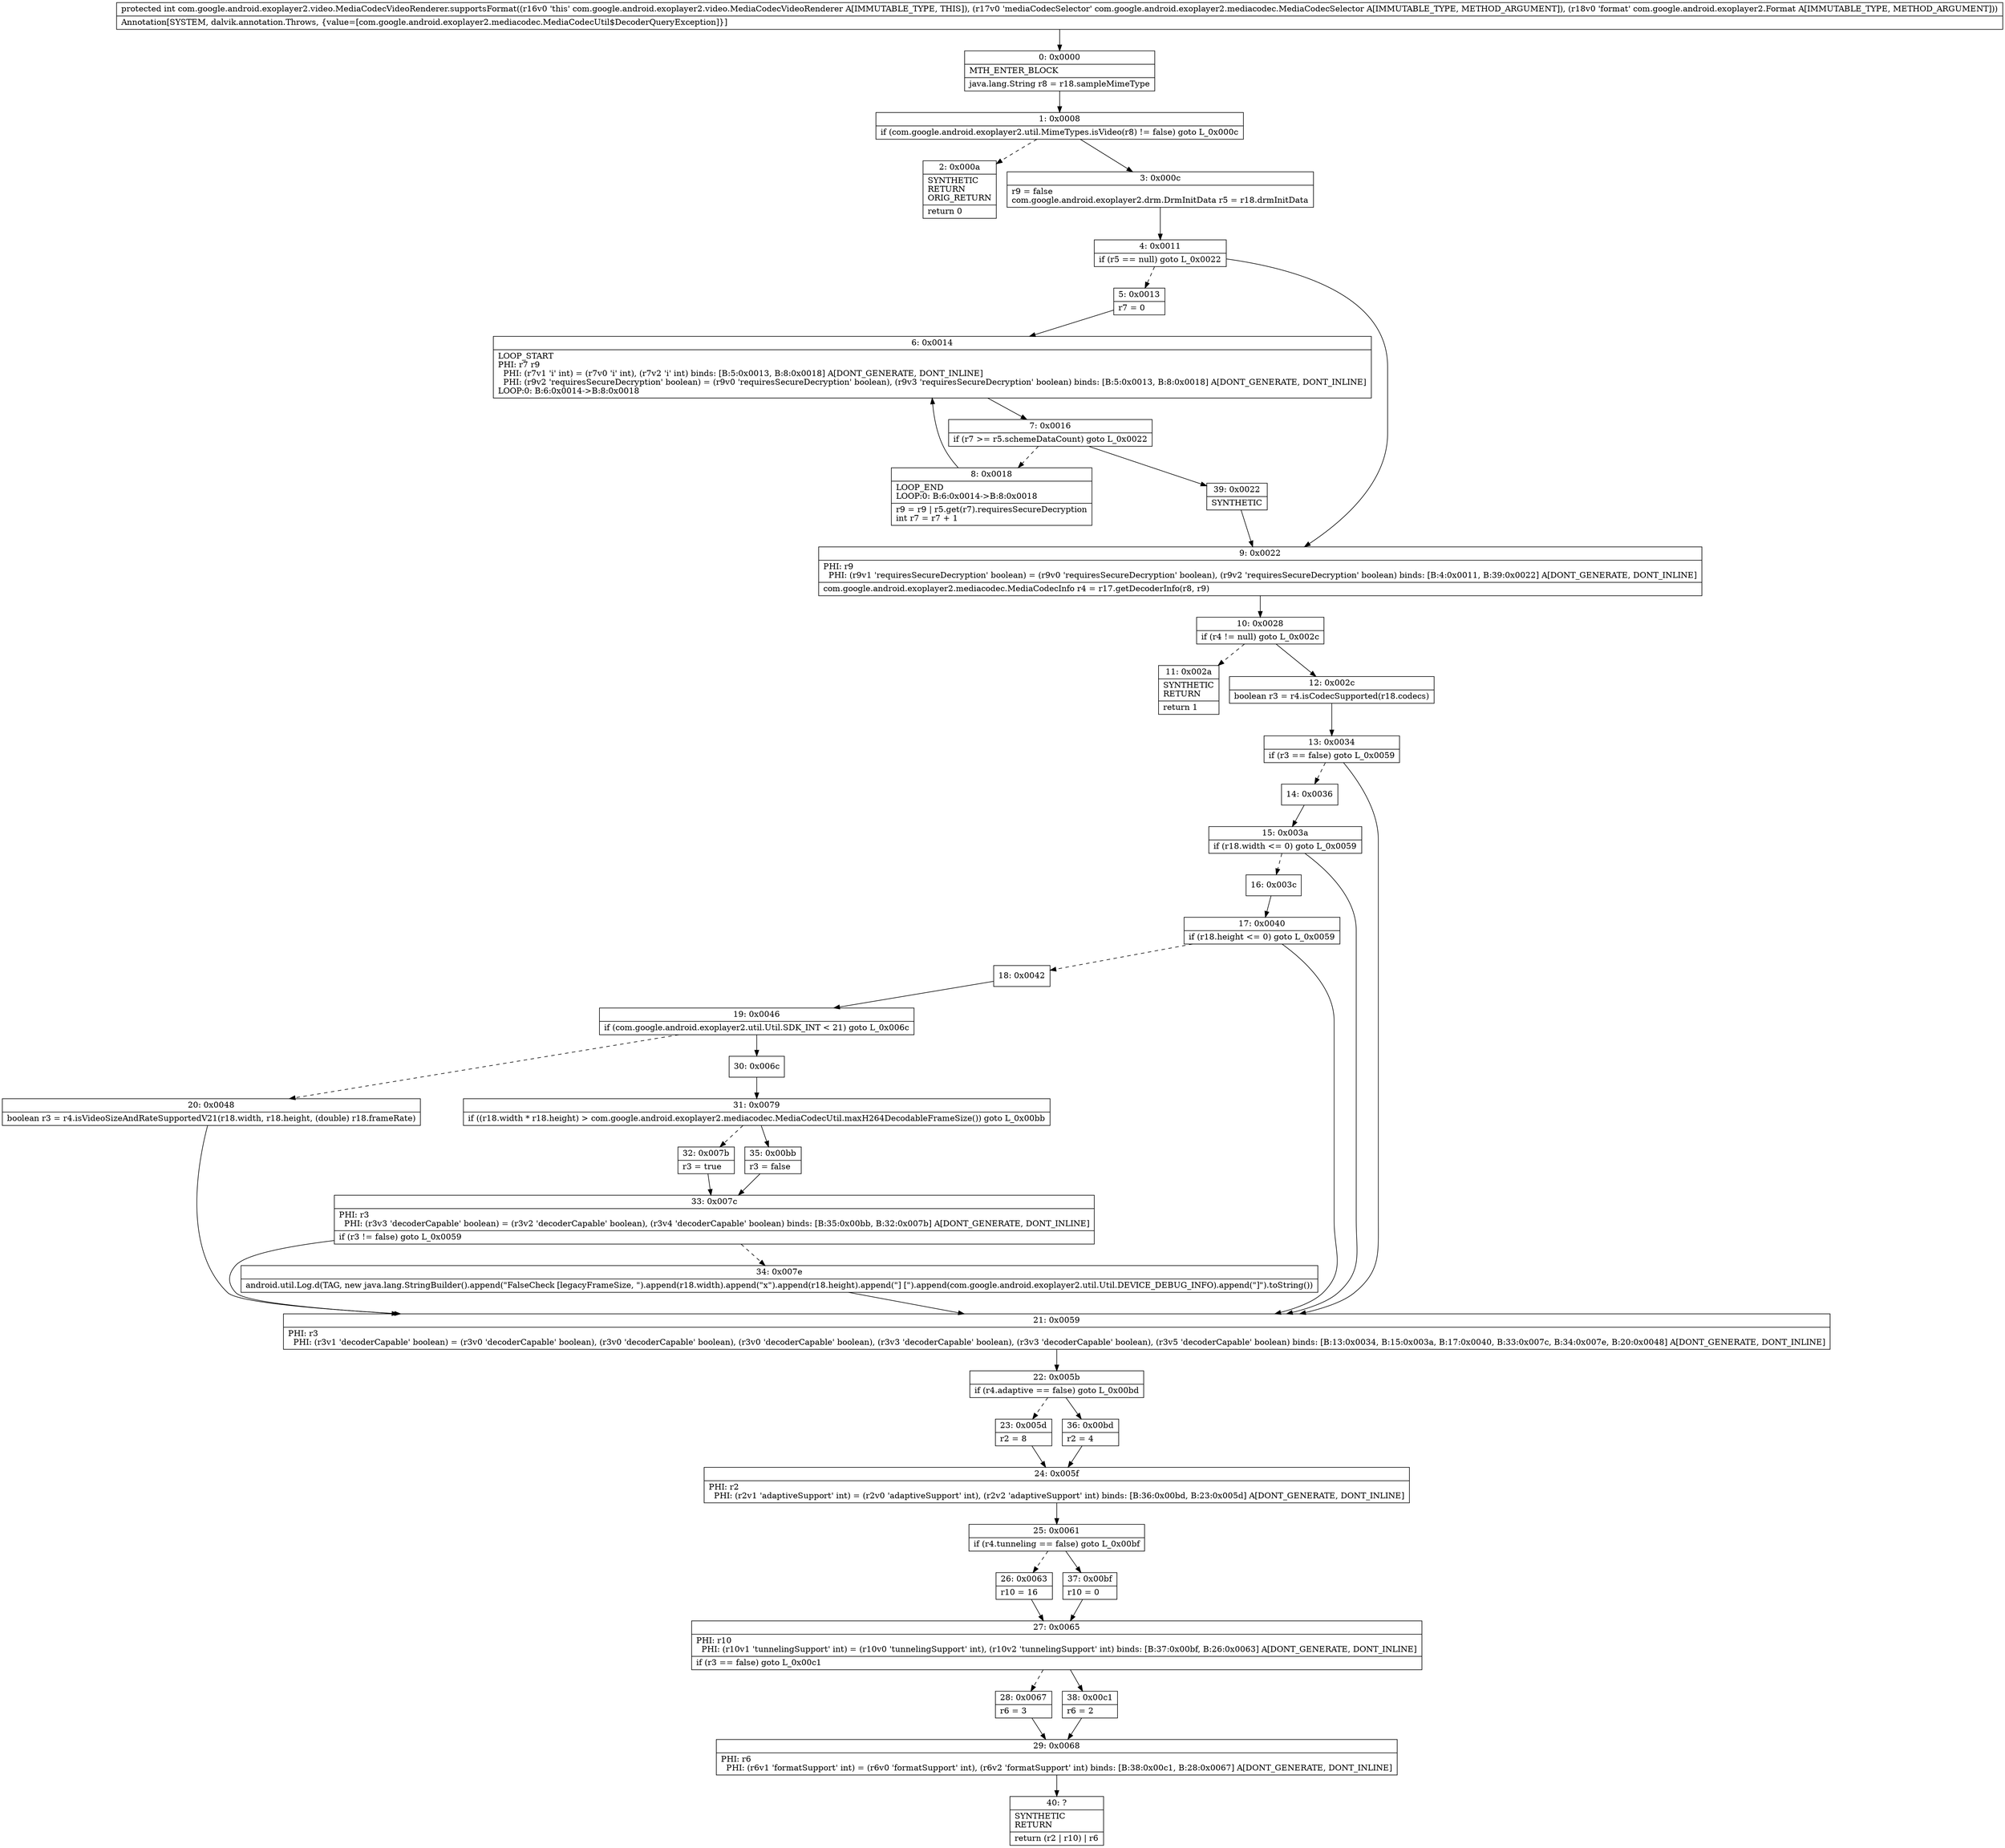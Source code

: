 digraph "CFG forcom.google.android.exoplayer2.video.MediaCodecVideoRenderer.supportsFormat(Lcom\/google\/android\/exoplayer2\/mediacodec\/MediaCodecSelector;Lcom\/google\/android\/exoplayer2\/Format;)I" {
Node_0 [shape=record,label="{0\:\ 0x0000|MTH_ENTER_BLOCK\l|java.lang.String r8 = r18.sampleMimeType\l}"];
Node_1 [shape=record,label="{1\:\ 0x0008|if (com.google.android.exoplayer2.util.MimeTypes.isVideo(r8) != false) goto L_0x000c\l}"];
Node_2 [shape=record,label="{2\:\ 0x000a|SYNTHETIC\lRETURN\lORIG_RETURN\l|return 0\l}"];
Node_3 [shape=record,label="{3\:\ 0x000c|r9 = false\lcom.google.android.exoplayer2.drm.DrmInitData r5 = r18.drmInitData\l}"];
Node_4 [shape=record,label="{4\:\ 0x0011|if (r5 == null) goto L_0x0022\l}"];
Node_5 [shape=record,label="{5\:\ 0x0013|r7 = 0\l}"];
Node_6 [shape=record,label="{6\:\ 0x0014|LOOP_START\lPHI: r7 r9 \l  PHI: (r7v1 'i' int) = (r7v0 'i' int), (r7v2 'i' int) binds: [B:5:0x0013, B:8:0x0018] A[DONT_GENERATE, DONT_INLINE]\l  PHI: (r9v2 'requiresSecureDecryption' boolean) = (r9v0 'requiresSecureDecryption' boolean), (r9v3 'requiresSecureDecryption' boolean) binds: [B:5:0x0013, B:8:0x0018] A[DONT_GENERATE, DONT_INLINE]\lLOOP:0: B:6:0x0014\-\>B:8:0x0018\l}"];
Node_7 [shape=record,label="{7\:\ 0x0016|if (r7 \>= r5.schemeDataCount) goto L_0x0022\l}"];
Node_8 [shape=record,label="{8\:\ 0x0018|LOOP_END\lLOOP:0: B:6:0x0014\-\>B:8:0x0018\l|r9 = r9 \| r5.get(r7).requiresSecureDecryption\lint r7 = r7 + 1\l}"];
Node_9 [shape=record,label="{9\:\ 0x0022|PHI: r9 \l  PHI: (r9v1 'requiresSecureDecryption' boolean) = (r9v0 'requiresSecureDecryption' boolean), (r9v2 'requiresSecureDecryption' boolean) binds: [B:4:0x0011, B:39:0x0022] A[DONT_GENERATE, DONT_INLINE]\l|com.google.android.exoplayer2.mediacodec.MediaCodecInfo r4 = r17.getDecoderInfo(r8, r9)\l}"];
Node_10 [shape=record,label="{10\:\ 0x0028|if (r4 != null) goto L_0x002c\l}"];
Node_11 [shape=record,label="{11\:\ 0x002a|SYNTHETIC\lRETURN\l|return 1\l}"];
Node_12 [shape=record,label="{12\:\ 0x002c|boolean r3 = r4.isCodecSupported(r18.codecs)\l}"];
Node_13 [shape=record,label="{13\:\ 0x0034|if (r3 == false) goto L_0x0059\l}"];
Node_14 [shape=record,label="{14\:\ 0x0036}"];
Node_15 [shape=record,label="{15\:\ 0x003a|if (r18.width \<= 0) goto L_0x0059\l}"];
Node_16 [shape=record,label="{16\:\ 0x003c}"];
Node_17 [shape=record,label="{17\:\ 0x0040|if (r18.height \<= 0) goto L_0x0059\l}"];
Node_18 [shape=record,label="{18\:\ 0x0042}"];
Node_19 [shape=record,label="{19\:\ 0x0046|if (com.google.android.exoplayer2.util.Util.SDK_INT \< 21) goto L_0x006c\l}"];
Node_20 [shape=record,label="{20\:\ 0x0048|boolean r3 = r4.isVideoSizeAndRateSupportedV21(r18.width, r18.height, (double) r18.frameRate)\l}"];
Node_21 [shape=record,label="{21\:\ 0x0059|PHI: r3 \l  PHI: (r3v1 'decoderCapable' boolean) = (r3v0 'decoderCapable' boolean), (r3v0 'decoderCapable' boolean), (r3v0 'decoderCapable' boolean), (r3v3 'decoderCapable' boolean), (r3v3 'decoderCapable' boolean), (r3v5 'decoderCapable' boolean) binds: [B:13:0x0034, B:15:0x003a, B:17:0x0040, B:33:0x007c, B:34:0x007e, B:20:0x0048] A[DONT_GENERATE, DONT_INLINE]\l}"];
Node_22 [shape=record,label="{22\:\ 0x005b|if (r4.adaptive == false) goto L_0x00bd\l}"];
Node_23 [shape=record,label="{23\:\ 0x005d|r2 = 8\l}"];
Node_24 [shape=record,label="{24\:\ 0x005f|PHI: r2 \l  PHI: (r2v1 'adaptiveSupport' int) = (r2v0 'adaptiveSupport' int), (r2v2 'adaptiveSupport' int) binds: [B:36:0x00bd, B:23:0x005d] A[DONT_GENERATE, DONT_INLINE]\l}"];
Node_25 [shape=record,label="{25\:\ 0x0061|if (r4.tunneling == false) goto L_0x00bf\l}"];
Node_26 [shape=record,label="{26\:\ 0x0063|r10 = 16\l}"];
Node_27 [shape=record,label="{27\:\ 0x0065|PHI: r10 \l  PHI: (r10v1 'tunnelingSupport' int) = (r10v0 'tunnelingSupport' int), (r10v2 'tunnelingSupport' int) binds: [B:37:0x00bf, B:26:0x0063] A[DONT_GENERATE, DONT_INLINE]\l|if (r3 == false) goto L_0x00c1\l}"];
Node_28 [shape=record,label="{28\:\ 0x0067|r6 = 3\l}"];
Node_29 [shape=record,label="{29\:\ 0x0068|PHI: r6 \l  PHI: (r6v1 'formatSupport' int) = (r6v0 'formatSupport' int), (r6v2 'formatSupport' int) binds: [B:38:0x00c1, B:28:0x0067] A[DONT_GENERATE, DONT_INLINE]\l}"];
Node_30 [shape=record,label="{30\:\ 0x006c}"];
Node_31 [shape=record,label="{31\:\ 0x0079|if ((r18.width * r18.height) \> com.google.android.exoplayer2.mediacodec.MediaCodecUtil.maxH264DecodableFrameSize()) goto L_0x00bb\l}"];
Node_32 [shape=record,label="{32\:\ 0x007b|r3 = true\l}"];
Node_33 [shape=record,label="{33\:\ 0x007c|PHI: r3 \l  PHI: (r3v3 'decoderCapable' boolean) = (r3v2 'decoderCapable' boolean), (r3v4 'decoderCapable' boolean) binds: [B:35:0x00bb, B:32:0x007b] A[DONT_GENERATE, DONT_INLINE]\l|if (r3 != false) goto L_0x0059\l}"];
Node_34 [shape=record,label="{34\:\ 0x007e|android.util.Log.d(TAG, new java.lang.StringBuilder().append(\"FalseCheck [legacyFrameSize, \").append(r18.width).append(\"x\").append(r18.height).append(\"] [\").append(com.google.android.exoplayer2.util.Util.DEVICE_DEBUG_INFO).append(\"]\").toString())\l}"];
Node_35 [shape=record,label="{35\:\ 0x00bb|r3 = false\l}"];
Node_36 [shape=record,label="{36\:\ 0x00bd|r2 = 4\l}"];
Node_37 [shape=record,label="{37\:\ 0x00bf|r10 = 0\l}"];
Node_38 [shape=record,label="{38\:\ 0x00c1|r6 = 2\l}"];
Node_39 [shape=record,label="{39\:\ 0x0022|SYNTHETIC\l}"];
Node_40 [shape=record,label="{40\:\ ?|SYNTHETIC\lRETURN\l|return (r2 \| r10) \| r6\l}"];
MethodNode[shape=record,label="{protected int com.google.android.exoplayer2.video.MediaCodecVideoRenderer.supportsFormat((r16v0 'this' com.google.android.exoplayer2.video.MediaCodecVideoRenderer A[IMMUTABLE_TYPE, THIS]), (r17v0 'mediaCodecSelector' com.google.android.exoplayer2.mediacodec.MediaCodecSelector A[IMMUTABLE_TYPE, METHOD_ARGUMENT]), (r18v0 'format' com.google.android.exoplayer2.Format A[IMMUTABLE_TYPE, METHOD_ARGUMENT]))  | Annotation[SYSTEM, dalvik.annotation.Throws, \{value=[com.google.android.exoplayer2.mediacodec.MediaCodecUtil$DecoderQueryException]\}]\l}"];
MethodNode -> Node_0;
Node_0 -> Node_1;
Node_1 -> Node_2[style=dashed];
Node_1 -> Node_3;
Node_3 -> Node_4;
Node_4 -> Node_5[style=dashed];
Node_4 -> Node_9;
Node_5 -> Node_6;
Node_6 -> Node_7;
Node_7 -> Node_8[style=dashed];
Node_7 -> Node_39;
Node_8 -> Node_6;
Node_9 -> Node_10;
Node_10 -> Node_11[style=dashed];
Node_10 -> Node_12;
Node_12 -> Node_13;
Node_13 -> Node_14[style=dashed];
Node_13 -> Node_21;
Node_14 -> Node_15;
Node_15 -> Node_16[style=dashed];
Node_15 -> Node_21;
Node_16 -> Node_17;
Node_17 -> Node_18[style=dashed];
Node_17 -> Node_21;
Node_18 -> Node_19;
Node_19 -> Node_20[style=dashed];
Node_19 -> Node_30;
Node_20 -> Node_21;
Node_21 -> Node_22;
Node_22 -> Node_23[style=dashed];
Node_22 -> Node_36;
Node_23 -> Node_24;
Node_24 -> Node_25;
Node_25 -> Node_26[style=dashed];
Node_25 -> Node_37;
Node_26 -> Node_27;
Node_27 -> Node_28[style=dashed];
Node_27 -> Node_38;
Node_28 -> Node_29;
Node_29 -> Node_40;
Node_30 -> Node_31;
Node_31 -> Node_32[style=dashed];
Node_31 -> Node_35;
Node_32 -> Node_33;
Node_33 -> Node_21;
Node_33 -> Node_34[style=dashed];
Node_34 -> Node_21;
Node_35 -> Node_33;
Node_36 -> Node_24;
Node_37 -> Node_27;
Node_38 -> Node_29;
Node_39 -> Node_9;
}

